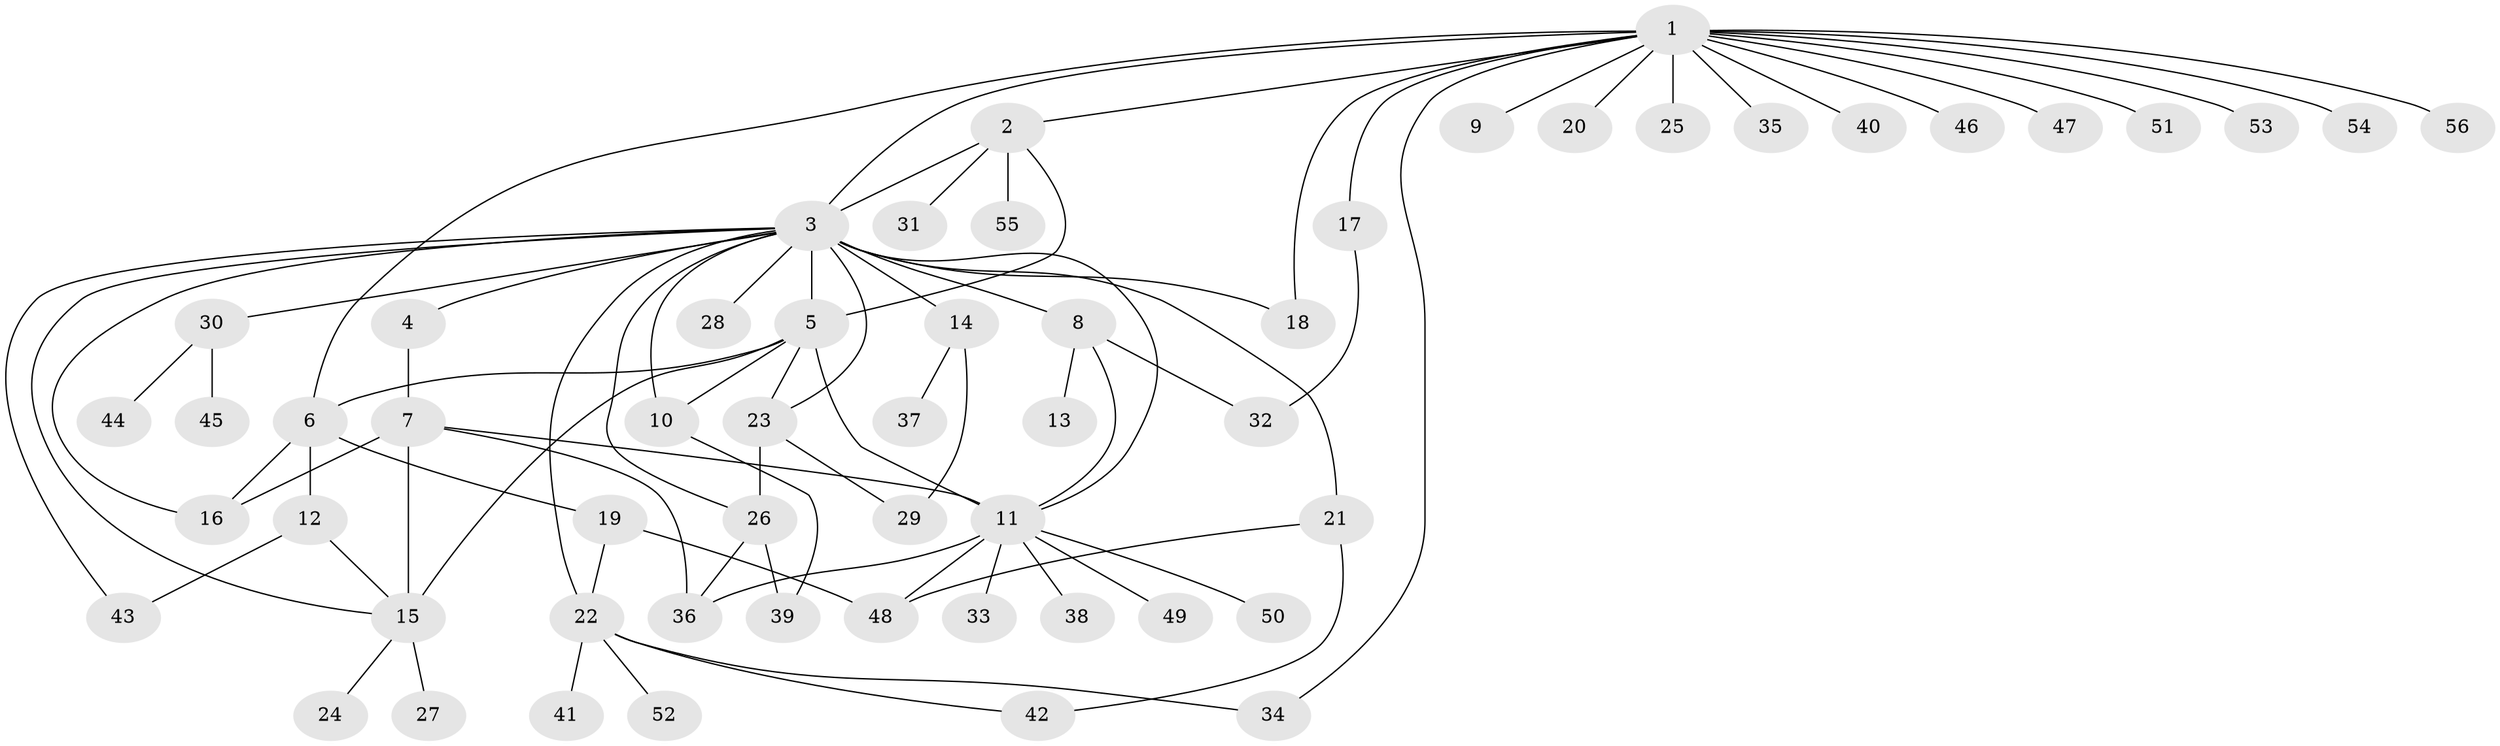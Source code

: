 // original degree distribution, {18: 0.008928571428571428, 7: 0.017857142857142856, 38: 0.008928571428571428, 3: 0.10714285714285714, 1: 0.5267857142857143, 10: 0.008928571428571428, 9: 0.008928571428571428, 5: 0.026785714285714284, 13: 0.008928571428571428, 4: 0.044642857142857144, 2: 0.23214285714285715}
// Generated by graph-tools (version 1.1) at 2025/35/03/09/25 02:35:34]
// undirected, 56 vertices, 81 edges
graph export_dot {
graph [start="1"]
  node [color=gray90,style=filled];
  1;
  2;
  3;
  4;
  5;
  6;
  7;
  8;
  9;
  10;
  11;
  12;
  13;
  14;
  15;
  16;
  17;
  18;
  19;
  20;
  21;
  22;
  23;
  24;
  25;
  26;
  27;
  28;
  29;
  30;
  31;
  32;
  33;
  34;
  35;
  36;
  37;
  38;
  39;
  40;
  41;
  42;
  43;
  44;
  45;
  46;
  47;
  48;
  49;
  50;
  51;
  52;
  53;
  54;
  55;
  56;
  1 -- 2 [weight=1.0];
  1 -- 3 [weight=1.0];
  1 -- 6 [weight=1.0];
  1 -- 9 [weight=1.0];
  1 -- 17 [weight=1.0];
  1 -- 18 [weight=1.0];
  1 -- 20 [weight=1.0];
  1 -- 25 [weight=1.0];
  1 -- 34 [weight=1.0];
  1 -- 35 [weight=1.0];
  1 -- 40 [weight=1.0];
  1 -- 46 [weight=1.0];
  1 -- 47 [weight=1.0];
  1 -- 51 [weight=1.0];
  1 -- 53 [weight=1.0];
  1 -- 54 [weight=1.0];
  1 -- 56 [weight=1.0];
  2 -- 3 [weight=1.0];
  2 -- 5 [weight=1.0];
  2 -- 31 [weight=1.0];
  2 -- 55 [weight=1.0];
  3 -- 4 [weight=1.0];
  3 -- 5 [weight=18.0];
  3 -- 8 [weight=1.0];
  3 -- 10 [weight=1.0];
  3 -- 11 [weight=1.0];
  3 -- 14 [weight=1.0];
  3 -- 15 [weight=1.0];
  3 -- 16 [weight=1.0];
  3 -- 18 [weight=1.0];
  3 -- 21 [weight=1.0];
  3 -- 22 [weight=1.0];
  3 -- 23 [weight=1.0];
  3 -- 26 [weight=1.0];
  3 -- 28 [weight=1.0];
  3 -- 30 [weight=1.0];
  3 -- 43 [weight=1.0];
  4 -- 7 [weight=1.0];
  5 -- 6 [weight=2.0];
  5 -- 10 [weight=1.0];
  5 -- 11 [weight=2.0];
  5 -- 15 [weight=1.0];
  5 -- 23 [weight=1.0];
  6 -- 12 [weight=4.0];
  6 -- 16 [weight=1.0];
  6 -- 19 [weight=1.0];
  7 -- 11 [weight=1.0];
  7 -- 15 [weight=1.0];
  7 -- 16 [weight=4.0];
  7 -- 36 [weight=1.0];
  8 -- 11 [weight=1.0];
  8 -- 13 [weight=1.0];
  8 -- 32 [weight=1.0];
  10 -- 39 [weight=1.0];
  11 -- 33 [weight=1.0];
  11 -- 36 [weight=1.0];
  11 -- 38 [weight=1.0];
  11 -- 48 [weight=1.0];
  11 -- 49 [weight=1.0];
  11 -- 50 [weight=1.0];
  12 -- 15 [weight=1.0];
  12 -- 43 [weight=1.0];
  14 -- 29 [weight=1.0];
  14 -- 37 [weight=1.0];
  15 -- 24 [weight=1.0];
  15 -- 27 [weight=1.0];
  17 -- 32 [weight=1.0];
  19 -- 22 [weight=1.0];
  19 -- 48 [weight=2.0];
  21 -- 42 [weight=1.0];
  21 -- 48 [weight=1.0];
  22 -- 34 [weight=1.0];
  22 -- 41 [weight=1.0];
  22 -- 42 [weight=1.0];
  22 -- 52 [weight=1.0];
  23 -- 26 [weight=1.0];
  23 -- 29 [weight=1.0];
  26 -- 36 [weight=1.0];
  26 -- 39 [weight=1.0];
  30 -- 44 [weight=1.0];
  30 -- 45 [weight=1.0];
}
